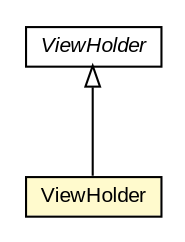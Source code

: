 #!/usr/local/bin/dot
#
# Class diagram 
# Generated by UMLGraph version R5_6-24-gf6e263 (http://www.umlgraph.org/)
#

digraph G {
	edge [fontname="arial",fontsize=10,labelfontname="arial",labelfontsize=10];
	node [fontname="arial",fontsize=10,shape=plaintext];
	nodesep=0.25;
	ranksep=0.5;
	// org.osmdroid.samplefragments.layouts.list.MyStreetAddressRecyclerViewAdapter.ViewHolder
	c26391 [label=<<table title="org.osmdroid.samplefragments.layouts.list.MyStreetAddressRecyclerViewAdapter.ViewHolder" border="0" cellborder="1" cellspacing="0" cellpadding="2" port="p" bgcolor="lemonChiffon" href="./MyStreetAddressRecyclerViewAdapter.ViewHolder.html">
		<tr><td><table border="0" cellspacing="0" cellpadding="1">
<tr><td align="center" balign="center"> ViewHolder </td></tr>
		</table></td></tr>
		</table>>, URL="./MyStreetAddressRecyclerViewAdapter.ViewHolder.html", fontname="arial", fontcolor="black", fontsize=10.0];
	//org.osmdroid.samplefragments.layouts.list.MyStreetAddressRecyclerViewAdapter.ViewHolder extends android.support.v7.widget.RecyclerView.ViewHolder
	c26469:p -> c26391:p [dir=back,arrowtail=empty];
	// android.support.v7.widget.RecyclerView.ViewHolder
	c26469 [label=<<table title="android.support.v7.widget.RecyclerView.ViewHolder" border="0" cellborder="1" cellspacing="0" cellpadding="2" port="p" href="http://java.sun.com/j2se/1.4.2/docs/api/android/support/v7/widget/RecyclerView/ViewHolder.html">
		<tr><td><table border="0" cellspacing="0" cellpadding="1">
<tr><td align="center" balign="center"><font face="arial italic"> ViewHolder </font></td></tr>
		</table></td></tr>
		</table>>, URL="http://java.sun.com/j2se/1.4.2/docs/api/android/support/v7/widget/RecyclerView/ViewHolder.html", fontname="arial", fontcolor="black", fontsize=10.0];
}


